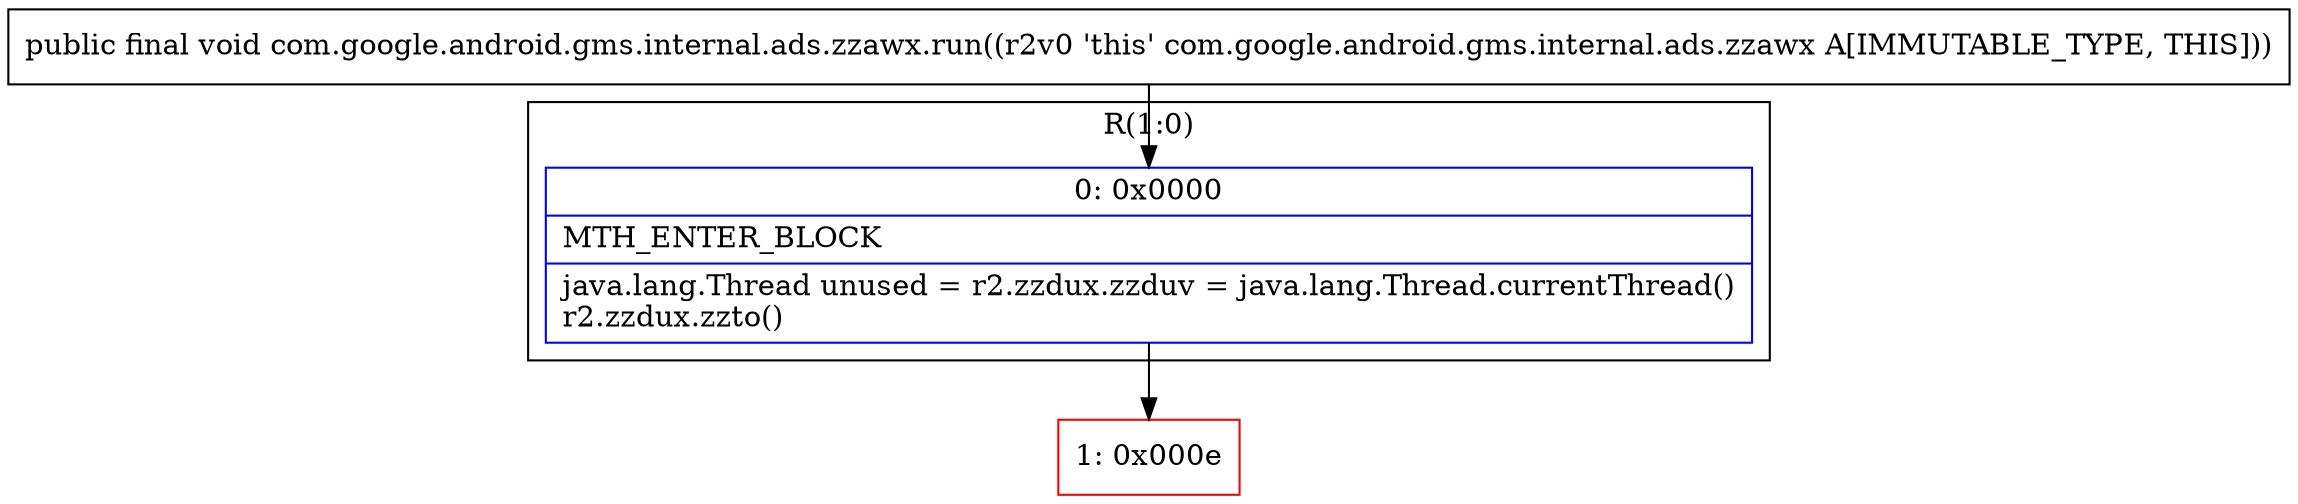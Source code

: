digraph "CFG forcom.google.android.gms.internal.ads.zzawx.run()V" {
subgraph cluster_Region_345358247 {
label = "R(1:0)";
node [shape=record,color=blue];
Node_0 [shape=record,label="{0\:\ 0x0000|MTH_ENTER_BLOCK\l|java.lang.Thread unused = r2.zzdux.zzduv = java.lang.Thread.currentThread()\lr2.zzdux.zzto()\l}"];
}
Node_1 [shape=record,color=red,label="{1\:\ 0x000e}"];
MethodNode[shape=record,label="{public final void com.google.android.gms.internal.ads.zzawx.run((r2v0 'this' com.google.android.gms.internal.ads.zzawx A[IMMUTABLE_TYPE, THIS])) }"];
MethodNode -> Node_0;
Node_0 -> Node_1;
}

